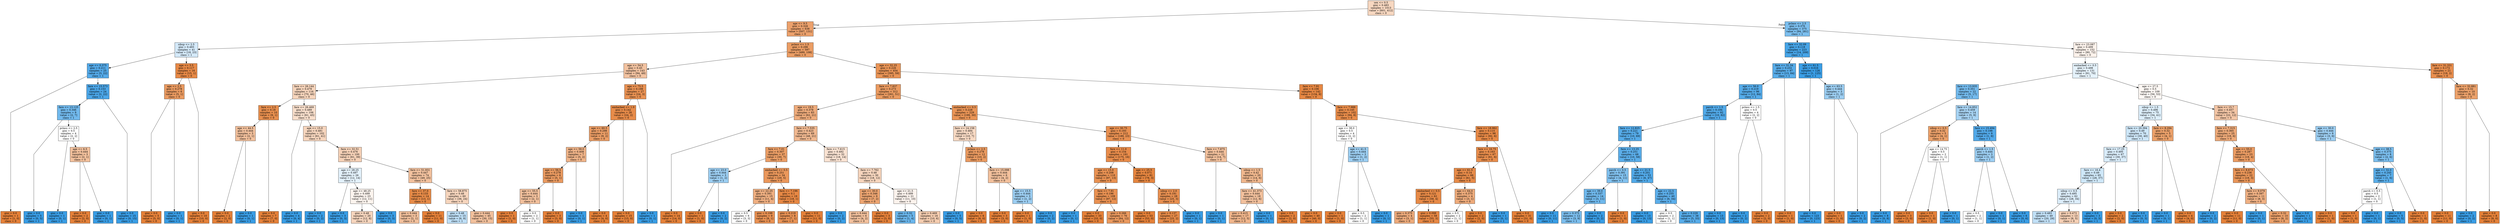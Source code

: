 digraph Tree {
node [shape=box, style="filled", color="black"] ;
graph [ranksep=equally, splines=polyline] ;
0 [label="sex <= 0.5\ngini = 0.483\nsamples = 1013\nvalue = [601, 412]\nclass = 0", fillcolor="#e5813950"] ;
1 [label="age <= 9.5\ngini = 0.326\nsamples = 638\nvalue = [507, 131]\nclass = 0", fillcolor="#e58139bd"] ;
0 -> 1 [labeldistance=2.5, labelangle=45, headlabel="True"] ;
2 [label="sibsp <= 2.5\ngini = 0.493\nsamples = 41\nvalue = [18, 23]\nclass = 1", fillcolor="#399de537"] ;
1 -> 2 ;
3 [label="age <= 0.375\ngini = 0.211\nsamples = 25\nvalue = [3, 22]\nclass = 1", fillcolor="#399de5dc"] ;
2 -> 3 ;
4 [label="gini = 0.0\nsamples = 1\nvalue = [1, 0]\nclass = 0", fillcolor="#e58139ff"] ;
3 -> 4 ;
5 [label="fare <= 15.573\ngini = 0.153\nsamples = 24\nvalue = [2, 22]\nclass = 1", fillcolor="#399de5e8"] ;
3 -> 5 ;
6 [label="fare <= 13.125\ngini = 0.346\nsamples = 9\nvalue = [2, 7]\nclass = 1", fillcolor="#399de5b6"] ;
5 -> 6 ;
7 [label="gini = 0.0\nsamples = 5\nvalue = [0, 5]\nclass = 1", fillcolor="#399de5ff"] ;
6 -> 7 ;
8 [label="pclass <= 2.5\ngini = 0.5\nsamples = 4\nvalue = [2, 2]\nclass = 0", fillcolor="#e5813900"] ;
6 -> 8 ;
9 [label="gini = 0.0\nsamples = 1\nvalue = [0, 1]\nclass = 1", fillcolor="#399de5ff"] ;
8 -> 9 ;
10 [label="age <= 6.5\ngini = 0.444\nsamples = 3\nvalue = [2, 1]\nclass = 0", fillcolor="#e581397f"] ;
8 -> 10 ;
11 [label="gini = 0.0\nsamples = 2\nvalue = [2, 0]\nclass = 0", fillcolor="#e58139ff"] ;
10 -> 11 ;
12 [label="gini = 0.0\nsamples = 1\nvalue = [0, 1]\nclass = 1", fillcolor="#399de5ff"] ;
10 -> 12 ;
13 [label="gini = 0.0\nsamples = 15\nvalue = [0, 15]\nclass = 1", fillcolor="#399de5ff"] ;
5 -> 13 ;
14 [label="age <= 3.5\ngini = 0.117\nsamples = 16\nvalue = [15, 1]\nclass = 0", fillcolor="#e58139ee"] ;
2 -> 14 ;
15 [label="age <= 2.5\ngini = 0.278\nsamples = 6\nvalue = [5, 1]\nclass = 0", fillcolor="#e58139cc"] ;
14 -> 15 ;
16 [label="gini = 0.0\nsamples = 5\nvalue = [5, 0]\nclass = 0", fillcolor="#e58139ff"] ;
15 -> 16 ;
17 [label="gini = 0.0\nsamples = 1\nvalue = [0, 1]\nclass = 1", fillcolor="#399de5ff"] ;
15 -> 17 ;
18 [label="gini = 0.0\nsamples = 10\nvalue = [10, 0]\nclass = 0", fillcolor="#e58139ff"] ;
14 -> 18 ;
19 [label="pclass <= 1.5\ngini = 0.296\nsamples = 597\nvalue = [489, 108]\nclass = 0", fillcolor="#e58139c7"] ;
1 -> 19 ;
20 [label="age <= 54.5\ngini = 0.45\nsamples = 143\nvalue = [94, 49]\nclass = 0", fillcolor="#e581397a"] ;
19 -> 20 ;
21 [label="fare <= 26.144\ngini = 0.479\nsamples = 116\nvalue = [70, 46]\nclass = 0", fillcolor="#e5813957"] ;
20 -> 21 ;
22 [label="fare <= 2.5\ngini = 0.18\nsamples = 10\nvalue = [9, 1]\nclass = 0", fillcolor="#e58139e3"] ;
21 -> 22 ;
23 [label="age <= 44.5\ngini = 0.444\nsamples = 3\nvalue = [2, 1]\nclass = 0", fillcolor="#e581397f"] ;
22 -> 23 ;
24 [label="gini = 0.0\nsamples = 2\nvalue = [2, 0]\nclass = 0", fillcolor="#e58139ff"] ;
23 -> 24 ;
25 [label="gini = 0.0\nsamples = 1\nvalue = [0, 1]\nclass = 1", fillcolor="#399de5ff"] ;
23 -> 25 ;
26 [label="gini = 0.0\nsamples = 7\nvalue = [7, 0]\nclass = 0", fillcolor="#e58139ff"] ;
22 -> 26 ;
27 [label="fare <= 26.469\ngini = 0.489\nsamples = 106\nvalue = [61, 45]\nclass = 0", fillcolor="#e5813943"] ;
21 -> 27 ;
28 [label="gini = 0.0\nsamples = 4\nvalue = [0, 4]\nclass = 1", fillcolor="#399de5ff"] ;
27 -> 28 ;
29 [label="age <= 15.0\ngini = 0.481\nsamples = 102\nvalue = [61, 41]\nclass = 0", fillcolor="#e5813954"] ;
27 -> 29 ;
30 [label="gini = 0.0\nsamples = 2\nvalue = [0, 2]\nclass = 1", fillcolor="#399de5ff"] ;
29 -> 30 ;
31 [label="fare <= 32.51\ngini = 0.476\nsamples = 100\nvalue = [61, 39]\nclass = 0", fillcolor="#e581395c"] ;
29 -> 31 ;
32 [label="age <= 28.25\ngini = 0.497\nsamples = 26\nvalue = [12, 14]\nclass = 1", fillcolor="#399de524"] ;
31 -> 32 ;
33 [label="gini = 0.0\nsamples = 3\nvalue = [0, 3]\nclass = 1", fillcolor="#399de5ff"] ;
32 -> 33 ;
34 [label="age <= 48.25\ngini = 0.499\nsamples = 23\nvalue = [12, 11]\nclass = 0", fillcolor="#e5813915"] ;
32 -> 34 ;
35 [label="gini = 0.48\nsamples = 20\nvalue = [12, 8]\nclass = 0", fillcolor="#e5813955"] ;
34 -> 35 ;
36 [label="gini = 0.0\nsamples = 3\nvalue = [0, 3]\nclass = 1", fillcolor="#399de5ff"] ;
34 -> 36 ;
37 [label="fare <= 51.931\ngini = 0.447\nsamples = 74\nvalue = [49, 25]\nclass = 0", fillcolor="#e581397d"] ;
31 -> 37 ;
38 [label="fare <= 37.0\ngini = 0.133\nsamples = 14\nvalue = [13, 1]\nclass = 0", fillcolor="#e58139eb"] ;
37 -> 38 ;
39 [label="gini = 0.444\nsamples = 3\nvalue = [2, 1]\nclass = 0", fillcolor="#e581397f"] ;
38 -> 39 ;
40 [label="gini = 0.0\nsamples = 11\nvalue = [11, 0]\nclass = 0", fillcolor="#e58139ff"] ;
38 -> 40 ;
41 [label="fare <= 58.875\ngini = 0.48\nsamples = 60\nvalue = [36, 24]\nclass = 0", fillcolor="#e5813955"] ;
37 -> 41 ;
42 [label="gini = 0.48\nsamples = 15\nvalue = [6, 9]\nclass = 1", fillcolor="#399de555"] ;
41 -> 42 ;
43 [label="gini = 0.444\nsamples = 45\nvalue = [30, 15]\nclass = 0", fillcolor="#e581397f"] ;
41 -> 43 ;
44 [label="age <= 75.5\ngini = 0.198\nsamples = 27\nvalue = [24, 3]\nclass = 0", fillcolor="#e58139df"] ;
20 -> 44 ;
45 [label="embarked <= 1.0\ngini = 0.142\nsamples = 26\nvalue = [24, 2]\nclass = 0", fillcolor="#e58139ea"] ;
44 -> 45 ;
46 [label="age <= 60.5\ngini = 0.298\nsamples = 11\nvalue = [9, 2]\nclass = 0", fillcolor="#e58139c6"] ;
45 -> 46 ;
47 [label="age <= 59.0\ngini = 0.408\nsamples = 7\nvalue = [5, 2]\nclass = 0", fillcolor="#e5813999"] ;
46 -> 47 ;
48 [label="age <= 56.5\ngini = 0.278\nsamples = 6\nvalue = [5, 1]\nclass = 0", fillcolor="#e58139cc"] ;
47 -> 48 ;
49 [label="age <= 55.5\ngini = 0.444\nsamples = 3\nvalue = [2, 1]\nclass = 0", fillcolor="#e581397f"] ;
48 -> 49 ;
50 [label="gini = 0.0\nsamples = 1\nvalue = [1, 0]\nclass = 0", fillcolor="#e58139ff"] ;
49 -> 50 ;
51 [label="gini = 0.5\nsamples = 2\nvalue = [1, 1]\nclass = 0", fillcolor="#e5813900"] ;
49 -> 51 ;
52 [label="gini = 0.0\nsamples = 3\nvalue = [3, 0]\nclass = 0", fillcolor="#e58139ff"] ;
48 -> 52 ;
53 [label="gini = 0.0\nsamples = 1\nvalue = [0, 1]\nclass = 1", fillcolor="#399de5ff"] ;
47 -> 53 ;
54 [label="gini = 0.0\nsamples = 4\nvalue = [4, 0]\nclass = 0", fillcolor="#e58139ff"] ;
46 -> 54 ;
55 [label="gini = 0.0\nsamples = 15\nvalue = [15, 0]\nclass = 0", fillcolor="#e58139ff"] ;
45 -> 55 ;
56 [label="gini = 0.0\nsamples = 1\nvalue = [0, 1]\nclass = 1", fillcolor="#399de5ff"] ;
44 -> 56 ;
57 [label="age <= 32.25\ngini = 0.226\nsamples = 454\nvalue = [395, 59]\nclass = 0", fillcolor="#e58139d9"] ;
19 -> 57 ;
58 [label="fare <= 7.837\ngini = 0.273\nsamples = 312\nvalue = [261, 51]\nclass = 0", fillcolor="#e58139cd"] ;
57 -> 58 ;
59 [label="age <= 19.5\ngini = 0.378\nsamples = 83\nvalue = [62, 21]\nclass = 0", fillcolor="#e58139a9"] ;
58 -> 59 ;
60 [label="gini = 0.0\nsamples = 14\nvalue = [14, 0]\nclass = 0", fillcolor="#e58139ff"] ;
59 -> 60 ;
61 [label="fare <= 7.535\ngini = 0.423\nsamples = 69\nvalue = [48, 21]\nclass = 0", fillcolor="#e581398f"] ;
59 -> 61 ;
62 [label="fare <= 7.01\ngini = 0.307\nsamples = 37\nvalue = [30, 7]\nclass = 0", fillcolor="#e58139c4"] ;
61 -> 62 ;
63 [label="age <= 23.0\ngini = 0.444\nsamples = 3\nvalue = [1, 2]\nclass = 1", fillcolor="#399de57f"] ;
62 -> 63 ;
64 [label="gini = 0.0\nsamples = 1\nvalue = [1, 0]\nclass = 0", fillcolor="#e58139ff"] ;
63 -> 64 ;
65 [label="gini = 0.0\nsamples = 2\nvalue = [0, 2]\nclass = 1", fillcolor="#399de5ff"] ;
63 -> 65 ;
66 [label="embarked <= 0.5\ngini = 0.251\nsamples = 34\nvalue = [29, 5]\nclass = 0", fillcolor="#e58139d3"] ;
62 -> 66 ;
67 [label="age <= 22.25\ngini = 0.391\nsamples = 15\nvalue = [11, 4]\nclass = 0", fillcolor="#e58139a2"] ;
66 -> 67 ;
68 [label="gini = 0.5\nsamples = 6\nvalue = [3, 3]\nclass = 0", fillcolor="#e5813900"] ;
67 -> 68 ;
69 [label="gini = 0.198\nsamples = 9\nvalue = [8, 1]\nclass = 0", fillcolor="#e58139df"] ;
67 -> 69 ;
70 [label="fare <= 7.196\ngini = 0.1\nsamples = 19\nvalue = [18, 1]\nclass = 0", fillcolor="#e58139f1"] ;
66 -> 70 ;
71 [label="gini = 0.219\nsamples = 8\nvalue = [7, 1]\nclass = 0", fillcolor="#e58139db"] ;
70 -> 71 ;
72 [label="gini = 0.0\nsamples = 11\nvalue = [11, 0]\nclass = 0", fillcolor="#e58139ff"] ;
70 -> 72 ;
73 [label="fare <= 7.615\ngini = 0.492\nsamples = 32\nvalue = [18, 14]\nclass = 0", fillcolor="#e5813939"] ;
61 -> 73 ;
74 [label="gini = 0.0\nsamples = 2\nvalue = [0, 2]\nclass = 1", fillcolor="#399de5ff"] ;
73 -> 74 ;
75 [label="fare <= 7.762\ngini = 0.48\nsamples = 30\nvalue = [18, 12]\nclass = 0", fillcolor="#e5813955"] ;
73 -> 75 ;
76 [label="age <= 30.0\ngini = 0.346\nsamples = 9\nvalue = [7, 2]\nclass = 0", fillcolor="#e58139b6"] ;
75 -> 76 ;
77 [label="gini = 0.444\nsamples = 6\nvalue = [4, 2]\nclass = 0", fillcolor="#e581397f"] ;
76 -> 77 ;
78 [label="gini = 0.0\nsamples = 3\nvalue = [3, 0]\nclass = 0", fillcolor="#e58139ff"] ;
76 -> 78 ;
79 [label="age <= 21.5\ngini = 0.499\nsamples = 21\nvalue = [11, 10]\nclass = 0", fillcolor="#e5813917"] ;
75 -> 79 ;
80 [label="gini = 0.32\nsamples = 5\nvalue = [1, 4]\nclass = 1", fillcolor="#399de5bf"] ;
79 -> 80 ;
81 [label="gini = 0.469\nsamples = 16\nvalue = [10, 6]\nclass = 0", fillcolor="#e5813966"] ;
79 -> 81 ;
82 [label="embarked <= 0.5\ngini = 0.228\nsamples = 229\nvalue = [199, 30]\nclass = 0", fillcolor="#e58139d9"] ;
58 -> 82 ;
83 [label="fare <= 14.158\ngini = 0.484\nsamples = 17\nvalue = [10, 7]\nclass = 0", fillcolor="#e581394d"] ;
82 -> 83 ;
84 [label="gini = 0.0\nsamples = 5\nvalue = [0, 5]\nclass = 1", fillcolor="#399de5ff"] ;
83 -> 84 ;
85 [label="pclass <= 2.5\ngini = 0.278\nsamples = 12\nvalue = [10, 2]\nclass = 0", fillcolor="#e58139cc"] ;
83 -> 85 ;
86 [label="gini = 0.0\nsamples = 6\nvalue = [6, 0]\nclass = 0", fillcolor="#e58139ff"] ;
85 -> 86 ;
87 [label="fare <= 15.098\ngini = 0.444\nsamples = 6\nvalue = [4, 2]\nclass = 0", fillcolor="#e581397f"] ;
85 -> 87 ;
88 [label="gini = 0.0\nsamples = 3\nvalue = [3, 0]\nclass = 0", fillcolor="#e58139ff"] ;
87 -> 88 ;
89 [label="age <= 15.5\ngini = 0.444\nsamples = 3\nvalue = [1, 2]\nclass = 1", fillcolor="#399de57f"] ;
87 -> 89 ;
90 [label="gini = 0.0\nsamples = 1\nvalue = [1, 0]\nclass = 0", fillcolor="#e58139ff"] ;
89 -> 90 ;
91 [label="gini = 0.0\nsamples = 2\nvalue = [0, 2]\nclass = 1", fillcolor="#399de5ff"] ;
89 -> 91 ;
92 [label="age <= 30.75\ngini = 0.193\nsamples = 212\nvalue = [189, 23]\nclass = 0", fillcolor="#e58139e0"] ;
82 -> 92 ;
93 [label="fare <= 11.0\ngini = 0.154\nsamples = 191\nvalue = [175, 16]\nclass = 0", fillcolor="#e58139e8"] ;
92 -> 93 ;
94 [label="age <= 15.0\ngini = 0.208\nsamples = 110\nvalue = [97, 13]\nclass = 0", fillcolor="#e58139dd"] ;
93 -> 94 ;
95 [label="gini = 0.0\nsamples = 1\nvalue = [0, 1]\nclass = 1", fillcolor="#399de5ff"] ;
94 -> 95 ;
96 [label="fare <= 7.91\ngini = 0.196\nsamples = 109\nvalue = [97, 12]\nclass = 0", fillcolor="#e58139df"] ;
94 -> 96 ;
97 [label="gini = 0.0\nsamples = 33\nvalue = [33, 0]\nclass = 0", fillcolor="#e58139ff"] ;
96 -> 97 ;
98 [label="gini = 0.266\nsamples = 76\nvalue = [64, 12]\nclass = 0", fillcolor="#e58139cf"] ;
96 -> 98 ;
99 [label="age <= 25.5\ngini = 0.071\nsamples = 81\nvalue = [78, 3]\nclass = 0", fillcolor="#e58139f5"] ;
93 -> 99 ;
100 [label="gini = 0.0\nsamples = 53\nvalue = [53, 0]\nclass = 0", fillcolor="#e58139ff"] ;
99 -> 100 ;
101 [label="sibsp <= 2.0\ngini = 0.191\nsamples = 28\nvalue = [25, 3]\nclass = 0", fillcolor="#e58139e0"] ;
99 -> 101 ;
102 [label="gini = 0.137\nsamples = 27\nvalue = [25, 2]\nclass = 0", fillcolor="#e58139eb"] ;
101 -> 102 ;
103 [label="gini = 0.0\nsamples = 1\nvalue = [0, 1]\nclass = 1", fillcolor="#399de5ff"] ;
101 -> 103 ;
104 [label="fare <= 7.875\ngini = 0.444\nsamples = 21\nvalue = [14, 7]\nclass = 0", fillcolor="#e581397f"] ;
92 -> 104 ;
105 [label="gini = 0.0\nsamples = 1\nvalue = [0, 1]\nclass = 1", fillcolor="#399de5ff"] ;
104 -> 105 ;
106 [label="sibsp <= 1.5\ngini = 0.42\nsamples = 20\nvalue = [14, 6]\nclass = 0", fillcolor="#e5813992"] ;
104 -> 106 ;
107 [label="fare <= 41.373\ngini = 0.444\nsamples = 18\nvalue = [12, 6]\nclass = 0", fillcolor="#e581397f"] ;
106 -> 107 ;
108 [label="gini = 0.415\nsamples = 17\nvalue = [12, 5]\nclass = 0", fillcolor="#e5813995"] ;
107 -> 108 ;
109 [label="gini = 0.0\nsamples = 1\nvalue = [0, 1]\nclass = 1", fillcolor="#399de5ff"] ;
107 -> 109 ;
110 [label="gini = 0.0\nsamples = 2\nvalue = [2, 0]\nclass = 0", fillcolor="#e58139ff"] ;
106 -> 110 ;
111 [label="fare <= 7.91\ngini = 0.106\nsamples = 142\nvalue = [134, 8]\nclass = 0", fillcolor="#e58139f0"] ;
57 -> 111 ;
112 [label="gini = 0.0\nsamples = 40\nvalue = [40, 0]\nclass = 0", fillcolor="#e58139ff"] ;
111 -> 112 ;
113 [label="fare <= 7.988\ngini = 0.145\nsamples = 102\nvalue = [94, 8]\nclass = 0", fillcolor="#e58139e9"] ;
111 -> 113 ;
114 [label="age <= 38.0\ngini = 0.5\nsamples = 4\nvalue = [2, 2]\nclass = 0", fillcolor="#e5813900"] ;
113 -> 114 ;
115 [label="gini = 0.0\nsamples = 1\nvalue = [1, 0]\nclass = 0", fillcolor="#e58139ff"] ;
114 -> 115 ;
116 [label="age <= 41.5\ngini = 0.444\nsamples = 3\nvalue = [1, 2]\nclass = 1", fillcolor="#399de57f"] ;
114 -> 116 ;
117 [label="gini = 0.5\nsamples = 2\nvalue = [1, 1]\nclass = 0", fillcolor="#e5813900"] ;
116 -> 117 ;
118 [label="gini = 0.0\nsamples = 1\nvalue = [0, 1]\nclass = 1", fillcolor="#399de5ff"] ;
116 -> 118 ;
119 [label="fare <= 18.962\ngini = 0.115\nsamples = 98\nvalue = [92, 6]\nclass = 0", fillcolor="#e58139ee"] ;
113 -> 119 ;
120 [label="fare <= 16.75\ngini = 0.163\nsamples = 67\nvalue = [61, 6]\nclass = 0", fillcolor="#e58139e6"] ;
119 -> 120 ;
121 [label="age <= 61.5\ngini = 0.14\nsamples = 66\nvalue = [61, 5]\nclass = 0", fillcolor="#e58139ea"] ;
120 -> 121 ;
122 [label="embarked <= 0.5\ngini = 0.121\nsamples = 62\nvalue = [58, 4]\nclass = 0", fillcolor="#e58139ed"] ;
121 -> 122 ;
123 [label="gini = 0.375\nsamples = 4\nvalue = [3, 1]\nclass = 0", fillcolor="#e58139aa"] ;
122 -> 123 ;
124 [label="gini = 0.098\nsamples = 58\nvalue = [55, 3]\nclass = 0", fillcolor="#e58139f1"] ;
122 -> 124 ;
125 [label="age <= 64.0\ngini = 0.375\nsamples = 4\nvalue = [3, 1]\nclass = 0", fillcolor="#e58139aa"] ;
121 -> 125 ;
126 [label="gini = 0.5\nsamples = 2\nvalue = [1, 1]\nclass = 0", fillcolor="#e5813900"] ;
125 -> 126 ;
127 [label="gini = 0.0\nsamples = 2\nvalue = [2, 0]\nclass = 0", fillcolor="#e58139ff"] ;
125 -> 127 ;
128 [label="gini = 0.0\nsamples = 1\nvalue = [0, 1]\nclass = 1", fillcolor="#399de5ff"] ;
120 -> 128 ;
129 [label="gini = 0.0\nsamples = 31\nvalue = [31, 0]\nclass = 0", fillcolor="#e58139ff"] ;
119 -> 129 ;
130 [label="pclass <= 2.5\ngini = 0.376\nsamples = 375\nvalue = [94, 281]\nclass = 1", fillcolor="#399de5aa"] ;
0 -> 130 [labeldistance=2.5, labelangle=-45, headlabel="False"] ;
131 [label="fare <= 32.09\ngini = 0.118\nsamples = 223\nvalue = [14, 209]\nclass = 1", fillcolor="#399de5ee"] ;
130 -> 131 ;
132 [label="fare <= 31.34\ngini = 0.232\nsamples = 97\nvalue = [13, 84]\nclass = 1", fillcolor="#399de5d8"] ;
131 -> 132 ;
133 [label="age <= 56.0\ngini = 0.219\nsamples = 96\nvalue = [12, 84]\nclass = 1", fillcolor="#399de5db"] ;
132 -> 133 ;
134 [label="parch <= 1.5\ngini = 0.194\nsamples = 92\nvalue = [10, 82]\nclass = 1", fillcolor="#399de5e0"] ;
133 -> 134 ;
135 [label="fare <= 12.825\ngini = 0.221\nsamples = 79\nvalue = [10, 69]\nclass = 1", fillcolor="#399de5da"] ;
134 -> 135 ;
136 [label="gini = 0.0\nsamples = 11\nvalue = [0, 11]\nclass = 1", fillcolor="#399de5ff"] ;
135 -> 136 ;
137 [label="fare <= 13.25\ngini = 0.251\nsamples = 68\nvalue = [10, 58]\nclass = 1", fillcolor="#399de5d3"] ;
135 -> 137 ;
138 [label="parch <= 0.5\ngini = 0.391\nsamples = 15\nvalue = [4, 11]\nclass = 1", fillcolor="#399de5a2"] ;
137 -> 138 ;
139 [label="age <= 39.0\ngini = 0.337\nsamples = 14\nvalue = [3, 11]\nclass = 1", fillcolor="#399de5b9"] ;
138 -> 139 ;
140 [label="gini = 0.375\nsamples = 12\nvalue = [3, 9]\nclass = 1", fillcolor="#399de5aa"] ;
139 -> 140 ;
141 [label="gini = 0.0\nsamples = 2\nvalue = [0, 2]\nclass = 1", fillcolor="#399de5ff"] ;
139 -> 141 ;
142 [label="gini = 0.0\nsamples = 1\nvalue = [1, 0]\nclass = 0", fillcolor="#e58139ff"] ;
138 -> 142 ;
143 [label="age <= 21.5\ngini = 0.201\nsamples = 53\nvalue = [6, 47]\nclass = 1", fillcolor="#399de5de"] ;
137 -> 143 ;
144 [label="gini = 0.0\nsamples = 13\nvalue = [0, 13]\nclass = 1", fillcolor="#399de5ff"] ;
143 -> 144 ;
145 [label="age <= 22.5\ngini = 0.255\nsamples = 40\nvalue = [6, 34]\nclass = 1", fillcolor="#399de5d2"] ;
143 -> 145 ;
146 [label="gini = 0.5\nsamples = 2\nvalue = [1, 1]\nclass = 0", fillcolor="#e5813900"] ;
145 -> 146 ;
147 [label="gini = 0.229\nsamples = 38\nvalue = [5, 33]\nclass = 1", fillcolor="#399de5d8"] ;
145 -> 147 ;
148 [label="gini = 0.0\nsamples = 13\nvalue = [0, 13]\nclass = 1", fillcolor="#399de5ff"] ;
134 -> 148 ;
149 [label="pclass <= 1.5\ngini = 0.5\nsamples = 4\nvalue = [2, 2]\nclass = 0", fillcolor="#e5813900"] ;
133 -> 149 ;
150 [label="gini = 0.0\nsamples = 2\nvalue = [0, 2]\nclass = 1", fillcolor="#399de5ff"] ;
149 -> 150 ;
151 [label="gini = 0.0\nsamples = 2\nvalue = [2, 0]\nclass = 0", fillcolor="#e58139ff"] ;
149 -> 151 ;
152 [label="gini = 0.0\nsamples = 1\nvalue = [1, 0]\nclass = 0", fillcolor="#e58139ff"] ;
132 -> 152 ;
153 [label="age <= 61.5\ngini = 0.016\nsamples = 126\nvalue = [1, 125]\nclass = 1", fillcolor="#399de5fd"] ;
131 -> 153 ;
154 [label="gini = 0.0\nsamples = 123\nvalue = [0, 123]\nclass = 1", fillcolor="#399de5ff"] ;
153 -> 154 ;
155 [label="age <= 63.5\ngini = 0.444\nsamples = 3\nvalue = [1, 2]\nclass = 1", fillcolor="#399de57f"] ;
153 -> 155 ;
156 [label="gini = 0.0\nsamples = 1\nvalue = [1, 0]\nclass = 0", fillcolor="#e58139ff"] ;
155 -> 156 ;
157 [label="gini = 0.0\nsamples = 2\nvalue = [0, 2]\nclass = 1", fillcolor="#399de5ff"] ;
155 -> 157 ;
158 [label="fare <= 23.087\ngini = 0.499\nsamples = 152\nvalue = [80, 72]\nclass = 0", fillcolor="#e5813919"] ;
130 -> 158 ;
159 [label="embarked <= 0.5\ngini = 0.498\nsamples = 131\nvalue = [61, 70]\nclass = 1", fillcolor="#399de521"] ;
158 -> 159 ;
160 [label="fare <= 13.935\ngini = 0.351\nsamples = 22\nvalue = [5, 17]\nclass = 1", fillcolor="#399de5b4"] ;
159 -> 160 ;
161 [label="gini = 0.0\nsamples = 8\nvalue = [0, 8]\nclass = 1", fillcolor="#399de5ff"] ;
160 -> 161 ;
162 [label="fare <= 14.852\ngini = 0.459\nsamples = 14\nvalue = [5, 9]\nclass = 1", fillcolor="#399de571"] ;
160 -> 162 ;
163 [label="sibsp <= 0.5\ngini = 0.32\nsamples = 5\nvalue = [4, 1]\nclass = 0", fillcolor="#e58139bf"] ;
162 -> 163 ;
164 [label="gini = 0.0\nsamples = 3\nvalue = [3, 0]\nclass = 0", fillcolor="#e58139ff"] ;
163 -> 164 ;
165 [label="age <= 14.75\ngini = 0.5\nsamples = 2\nvalue = [1, 1]\nclass = 0", fillcolor="#e5813900"] ;
163 -> 165 ;
166 [label="gini = 0.0\nsamples = 1\nvalue = [1, 0]\nclass = 0", fillcolor="#e58139ff"] ;
165 -> 166 ;
167 [label="gini = 0.0\nsamples = 1\nvalue = [0, 1]\nclass = 1", fillcolor="#399de5ff"] ;
165 -> 167 ;
168 [label="fare <= 15.494\ngini = 0.198\nsamples = 9\nvalue = [1, 8]\nclass = 1", fillcolor="#399de5df"] ;
162 -> 168 ;
169 [label="parch <= 1.5\ngini = 0.444\nsamples = 3\nvalue = [1, 2]\nclass = 1", fillcolor="#399de57f"] ;
168 -> 169 ;
170 [label="gini = 0.5\nsamples = 2\nvalue = [1, 1]\nclass = 0", fillcolor="#e5813900"] ;
169 -> 170 ;
171 [label="gini = 0.0\nsamples = 1\nvalue = [0, 1]\nclass = 1", fillcolor="#399de5ff"] ;
169 -> 171 ;
172 [label="gini = 0.0\nsamples = 6\nvalue = [0, 6]\nclass = 1", fillcolor="#399de5ff"] ;
168 -> 172 ;
173 [label="age <= 27.5\ngini = 0.5\nsamples = 109\nvalue = [56, 53]\nclass = 0", fillcolor="#e581390e"] ;
159 -> 173 ;
174 [label="sibsp <= 1.5\ngini = 0.496\nsamples = 75\nvalue = [34, 41]\nclass = 1", fillcolor="#399de52c"] ;
173 -> 174 ;
175 [label="fare <= 20.394\ngini = 0.49\nsamples = 70\nvalue = [30, 40]\nclass = 1", fillcolor="#399de540"] ;
174 -> 175 ;
176 [label="fare <= 17.25\ngini = 0.495\nsamples = 67\nvalue = [30, 37]\nclass = 1", fillcolor="#399de530"] ;
175 -> 176 ;
177 [label="fare <= 16.4\ngini = 0.49\nsamples = 65\nvalue = [28, 37]\nclass = 1", fillcolor="#399de53e"] ;
176 -> 177 ;
178 [label="sibsp <= 0.5\ngini = 0.495\nsamples = 62\nvalue = [28, 34]\nclass = 1", fillcolor="#399de52d"] ;
177 -> 178 ;
179 [label="gini = 0.483\nsamples = 49\nvalue = [20, 29]\nclass = 1", fillcolor="#399de54f"] ;
178 -> 179 ;
180 [label="gini = 0.473\nsamples = 13\nvalue = [8, 5]\nclass = 0", fillcolor="#e5813960"] ;
178 -> 180 ;
181 [label="gini = 0.0\nsamples = 3\nvalue = [0, 3]\nclass = 1", fillcolor="#399de5ff"] ;
177 -> 181 ;
182 [label="gini = 0.0\nsamples = 2\nvalue = [2, 0]\nclass = 0", fillcolor="#e58139ff"] ;
176 -> 182 ;
183 [label="gini = 0.0\nsamples = 3\nvalue = [0, 3]\nclass = 1", fillcolor="#399de5ff"] ;
175 -> 183 ;
184 [label="fare <= 8.294\ngini = 0.32\nsamples = 5\nvalue = [4, 1]\nclass = 0", fillcolor="#e58139bf"] ;
174 -> 184 ;
185 [label="gini = 0.0\nsamples = 1\nvalue = [0, 1]\nclass = 1", fillcolor="#399de5ff"] ;
184 -> 185 ;
186 [label="gini = 0.0\nsamples = 4\nvalue = [4, 0]\nclass = 0", fillcolor="#e58139ff"] ;
184 -> 186 ;
187 [label="fare <= 15.7\ngini = 0.457\nsamples = 34\nvalue = [22, 12]\nclass = 0", fillcolor="#e5813974"] ;
173 -> 187 ;
188 [label="fare <= 7.315\ngini = 0.365\nsamples = 25\nvalue = [19, 6]\nclass = 0", fillcolor="#e58139ae"] ;
187 -> 188 ;
189 [label="gini = 0.0\nsamples = 2\nvalue = [0, 2]\nclass = 1", fillcolor="#399de5ff"] ;
188 -> 189 ;
190 [label="age <= 55.0\ngini = 0.287\nsamples = 23\nvalue = [19, 4]\nclass = 0", fillcolor="#e58139c9"] ;
188 -> 190 ;
191 [label="fare <= 8.673\ngini = 0.236\nsamples = 22\nvalue = [19, 3]\nclass = 0", fillcolor="#e58139d7"] ;
190 -> 191 ;
192 [label="gini = 0.0\nsamples = 11\nvalue = [11, 0]\nclass = 0", fillcolor="#e58139ff"] ;
191 -> 192 ;
193 [label="fare <= 9.079\ngini = 0.397\nsamples = 11\nvalue = [8, 3]\nclass = 0", fillcolor="#e581399f"] ;
191 -> 193 ;
194 [label="gini = 0.0\nsamples = 1\nvalue = [0, 1]\nclass = 1", fillcolor="#399de5ff"] ;
193 -> 194 ;
195 [label="gini = 0.32\nsamples = 10\nvalue = [8, 2]\nclass = 0", fillcolor="#e58139bf"] ;
193 -> 195 ;
196 [label="gini = 0.0\nsamples = 1\nvalue = [0, 1]\nclass = 1", fillcolor="#399de5ff"] ;
190 -> 196 ;
197 [label="age <= 30.0\ngini = 0.444\nsamples = 9\nvalue = [3, 6]\nclass = 1", fillcolor="#399de57f"] ;
187 -> 197 ;
198 [label="gini = 0.0\nsamples = 1\nvalue = [1, 0]\nclass = 0", fillcolor="#e58139ff"] ;
197 -> 198 ;
199 [label="age <= 38.5\ngini = 0.375\nsamples = 8\nvalue = [2, 6]\nclass = 1", fillcolor="#399de5aa"] ;
197 -> 199 ;
200 [label="age <= 32.0\ngini = 0.245\nsamples = 7\nvalue = [1, 6]\nclass = 1", fillcolor="#399de5d4"] ;
199 -> 200 ;
201 [label="parch <= 0.5\ngini = 0.5\nsamples = 2\nvalue = [1, 1]\nclass = 0", fillcolor="#e5813900"] ;
200 -> 201 ;
202 [label="gini = 0.0\nsamples = 1\nvalue = [1, 0]\nclass = 0", fillcolor="#e58139ff"] ;
201 -> 202 ;
203 [label="gini = 0.0\nsamples = 1\nvalue = [0, 1]\nclass = 1", fillcolor="#399de5ff"] ;
201 -> 203 ;
204 [label="gini = 0.0\nsamples = 5\nvalue = [0, 5]\nclass = 1", fillcolor="#399de5ff"] ;
200 -> 204 ;
205 [label="gini = 0.0\nsamples = 1\nvalue = [1, 0]\nclass = 0", fillcolor="#e58139ff"] ;
199 -> 205 ;
206 [label="fare <= 31.331\ngini = 0.172\nsamples = 21\nvalue = [19, 2]\nclass = 0", fillcolor="#e58139e4"] ;
158 -> 206 ;
207 [label="gini = 0.0\nsamples = 11\nvalue = [11, 0]\nclass = 0", fillcolor="#e58139ff"] ;
206 -> 207 ;
208 [label="fare <= 32.881\ngini = 0.32\nsamples = 10\nvalue = [8, 2]\nclass = 0", fillcolor="#e58139bf"] ;
206 -> 208 ;
209 [label="gini = 0.0\nsamples = 2\nvalue = [0, 2]\nclass = 1", fillcolor="#399de5ff"] ;
208 -> 209 ;
210 [label="gini = 0.0\nsamples = 8\nvalue = [8, 0]\nclass = 0", fillcolor="#e58139ff"] ;
208 -> 210 ;
{rank=same ; 0} ;
{rank=same ; 1; 130} ;
{rank=same ; 2; 19; 131; 158} ;
{rank=same ; 3; 14; 20; 57; 132; 153; 159; 206} ;
{rank=same ; 5; 15; 21; 44; 58; 111; 133; 155; 160; 173; 208} ;
{rank=same ; 6; 22; 27; 45; 59; 82; 113; 134; 149; 162; 174; 187} ;
{rank=same ; 8; 23; 29; 46; 61; 83; 92; 114; 119; 135; 163; 168; 175; 184; 188; 197} ;
{rank=same ; 10; 31; 47; 62; 73; 85; 93; 104; 116; 120; 137; 165; 169; 176; 190; 199} ;
{rank=same ; 32; 37; 48; 63; 66; 75; 87; 94; 99; 106; 121; 138; 143; 177; 191; 200} ;
{rank=same ; 34; 38; 41; 49; 67; 70; 76; 79; 89; 96; 101; 107; 122; 125; 139; 145; 178; 193; 201} ;
{rank=same ; 4; 7; 9; 11; 12; 13; 16; 17; 18; 24; 25; 26; 28; 30; 33; 35; 36; 39; 40; 42; 43; 50; 51; 52; 53; 54; 55; 56; 60; 64; 65; 68; 69; 71; 72; 74; 77; 78; 80; 81; 84; 86; 88; 90; 91; 95; 97; 98; 100; 102; 103; 105; 108; 109; 110; 112; 115; 117; 118; 123; 124; 126; 127; 128; 129; 136; 140; 141; 142; 144; 146; 147; 148; 150; 151; 152; 154; 156; 157; 161; 164; 166; 167; 170; 171; 172; 179; 180; 181; 182; 183; 185; 186; 189; 192; 194; 195; 196; 198; 202; 203; 204; 205; 207; 209; 210} ;
}